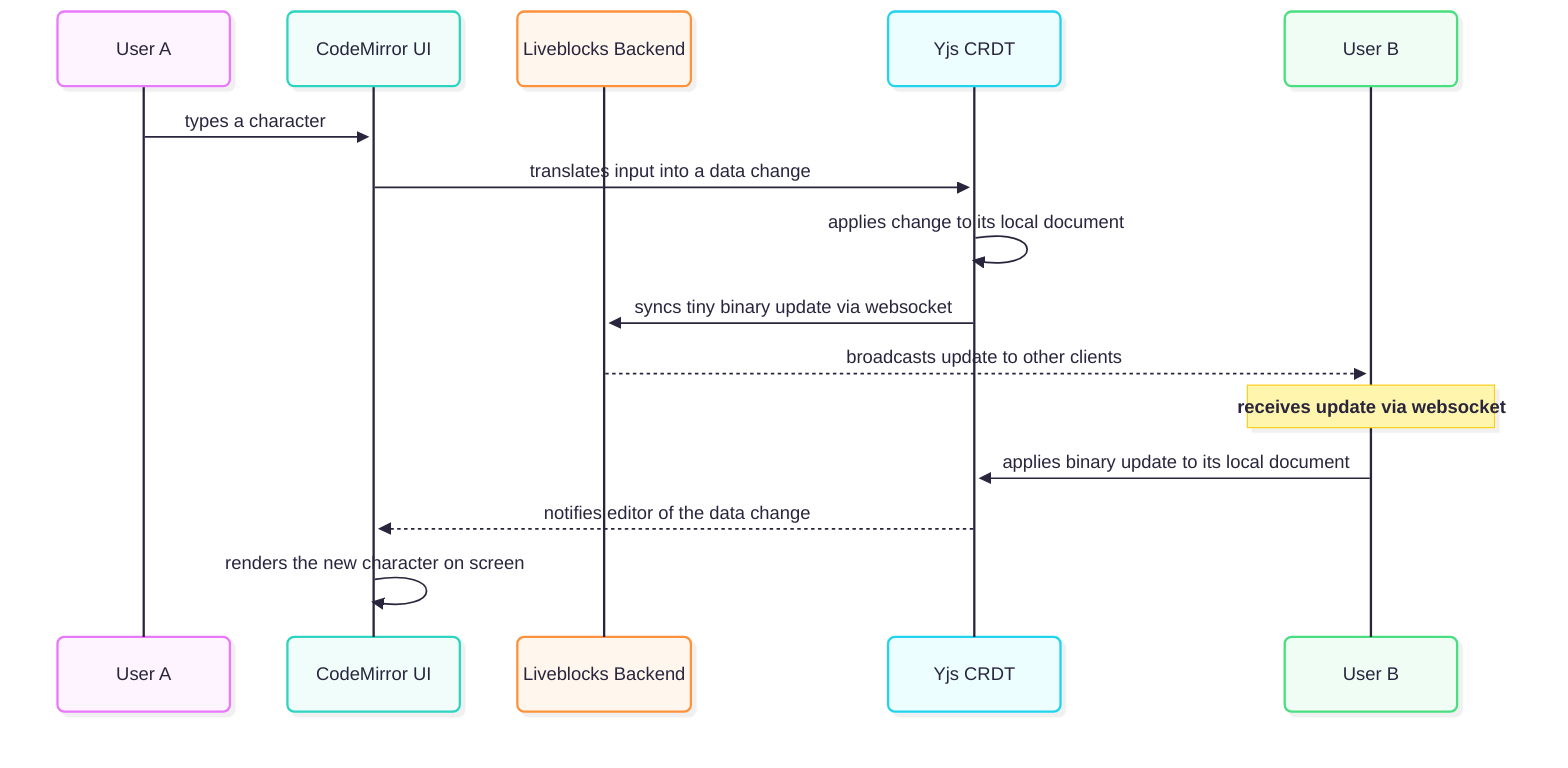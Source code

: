 ---
config:
  theme: redux-color
  look: neo
---

sequenceDiagram
    participant User A 
    participant CodeMirror UI
    participant Liveblocks Backend
    participant Yjs CRDT
    participant User B 

    User A->>CodeMirror UI: types a character
    CodeMirror UI->>Yjs CRDT: translates input into a data change

    Yjs CRDT->>Yjs CRDT: applies change to its local document
    Yjs CRDT->>Liveblocks Backend: syncs tiny binary update via websocket

    Liveblocks Backend-->>User B: broadcasts update to other clients

    note over User B: receives update via websocket
    User B->>Yjs CRDT: applies binary update to its local document
    Yjs CRDT-->>CodeMirror UI: notifies editor of the data change

    CodeMirror UI->>CodeMirror UI: renders the new character on screen